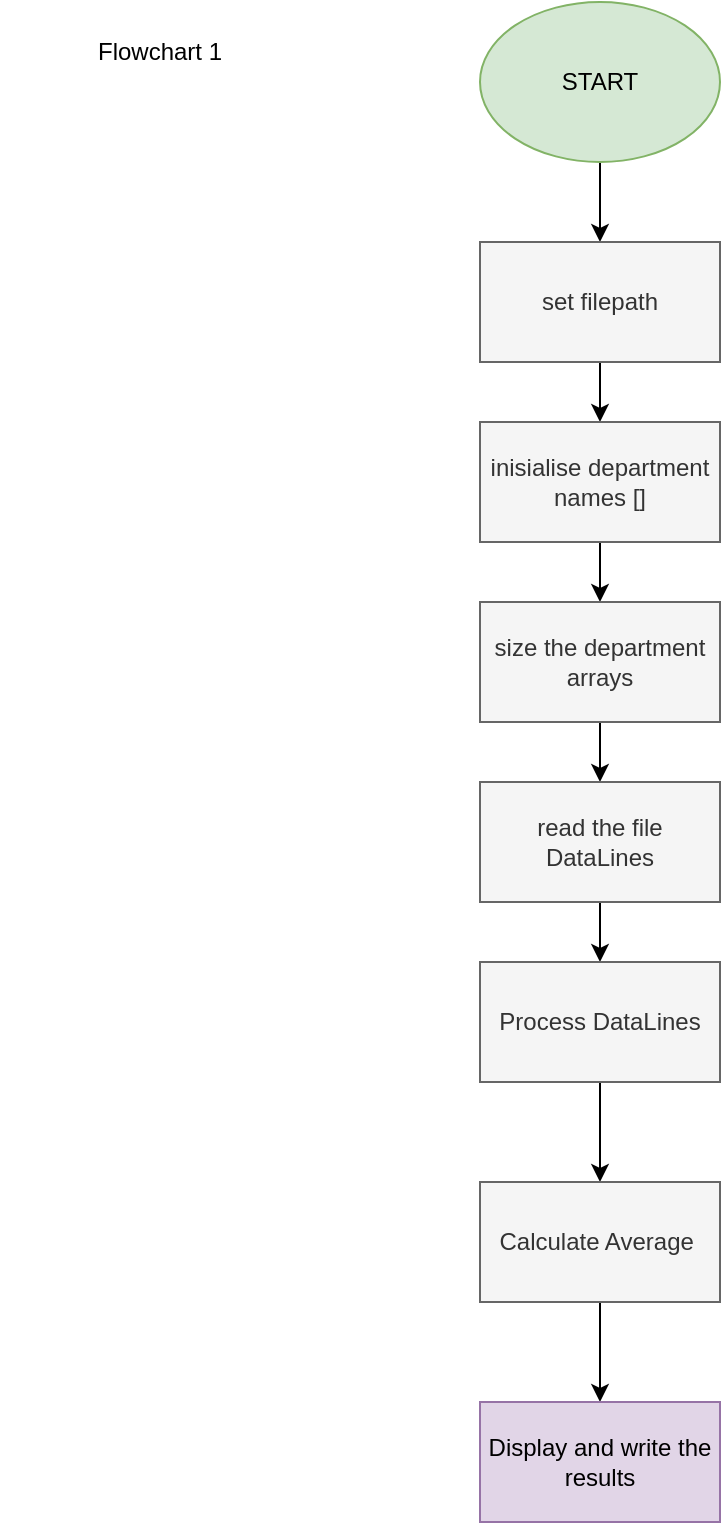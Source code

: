 <mxfile version="26.0.5">
  <diagram name="Page-1" id="GjQvqlZ3u6e4QCE1vR6E">
    <mxGraphModel dx="1434" dy="1872" grid="1" gridSize="10" guides="1" tooltips="1" connect="1" arrows="1" fold="1" page="1" pageScale="1" pageWidth="850" pageHeight="1100" math="0" shadow="0">
      <root>
        <mxCell id="0" />
        <mxCell id="1" parent="0" />
        <mxCell id="MPDyTKh0XUQju6JhhsTz-4" value="" style="edgeStyle=orthogonalEdgeStyle;rounded=0;orthogonalLoop=1;jettySize=auto;html=1;" edge="1" parent="1" source="MPDyTKh0XUQju6JhhsTz-1" target="MPDyTKh0XUQju6JhhsTz-3">
          <mxGeometry relative="1" as="geometry" />
        </mxCell>
        <mxCell id="MPDyTKh0XUQju6JhhsTz-1" value="START" style="ellipse;whiteSpace=wrap;html=1;fillColor=#d5e8d4;strokeColor=#82b366;" vertex="1" parent="1">
          <mxGeometry x="360" y="-1090" width="120" height="80" as="geometry" />
        </mxCell>
        <mxCell id="MPDyTKh0XUQju6JhhsTz-2" value="Flowchart 1" style="text;html=1;align=center;verticalAlign=middle;whiteSpace=wrap;rounded=0;" vertex="1" parent="1">
          <mxGeometry x="120" y="-1080" width="160" height="30" as="geometry" />
        </mxCell>
        <mxCell id="MPDyTKh0XUQju6JhhsTz-6" value="" style="edgeStyle=orthogonalEdgeStyle;rounded=0;orthogonalLoop=1;jettySize=auto;html=1;" edge="1" parent="1" source="MPDyTKh0XUQju6JhhsTz-3" target="MPDyTKh0XUQju6JhhsTz-5">
          <mxGeometry relative="1" as="geometry" />
        </mxCell>
        <mxCell id="MPDyTKh0XUQju6JhhsTz-3" value="set filepath" style="whiteSpace=wrap;html=1;fillColor=#f5f5f5;strokeColor=#666666;fontColor=#333333;" vertex="1" parent="1">
          <mxGeometry x="360" y="-970" width="120" height="60" as="geometry" />
        </mxCell>
        <mxCell id="MPDyTKh0XUQju6JhhsTz-8" value="" style="edgeStyle=orthogonalEdgeStyle;rounded=0;orthogonalLoop=1;jettySize=auto;html=1;" edge="1" parent="1" source="MPDyTKh0XUQju6JhhsTz-5" target="MPDyTKh0XUQju6JhhsTz-7">
          <mxGeometry relative="1" as="geometry" />
        </mxCell>
        <mxCell id="MPDyTKh0XUQju6JhhsTz-5" value="inisialise department names []" style="whiteSpace=wrap;html=1;fillColor=#f5f5f5;strokeColor=#666666;fontColor=#333333;" vertex="1" parent="1">
          <mxGeometry x="360" y="-880" width="120" height="60" as="geometry" />
        </mxCell>
        <mxCell id="MPDyTKh0XUQju6JhhsTz-10" value="" style="edgeStyle=orthogonalEdgeStyle;rounded=0;orthogonalLoop=1;jettySize=auto;html=1;" edge="1" parent="1" source="MPDyTKh0XUQju6JhhsTz-7" target="MPDyTKh0XUQju6JhhsTz-9">
          <mxGeometry relative="1" as="geometry" />
        </mxCell>
        <mxCell id="MPDyTKh0XUQju6JhhsTz-7" value="size the department arrays" style="whiteSpace=wrap;html=1;fillColor=#f5f5f5;strokeColor=#666666;fontColor=#333333;" vertex="1" parent="1">
          <mxGeometry x="360" y="-790" width="120" height="60" as="geometry" />
        </mxCell>
        <mxCell id="MPDyTKh0XUQju6JhhsTz-12" value="" style="edgeStyle=orthogonalEdgeStyle;rounded=0;orthogonalLoop=1;jettySize=auto;html=1;" edge="1" parent="1" source="MPDyTKh0XUQju6JhhsTz-9" target="MPDyTKh0XUQju6JhhsTz-11">
          <mxGeometry relative="1" as="geometry" />
        </mxCell>
        <mxCell id="MPDyTKh0XUQju6JhhsTz-9" value="read the file DataLines" style="whiteSpace=wrap;html=1;fillColor=#f5f5f5;strokeColor=#666666;fontColor=#333333;" vertex="1" parent="1">
          <mxGeometry x="360" y="-700" width="120" height="60" as="geometry" />
        </mxCell>
        <mxCell id="MPDyTKh0XUQju6JhhsTz-14" value="" style="edgeStyle=orthogonalEdgeStyle;rounded=0;orthogonalLoop=1;jettySize=auto;html=1;" edge="1" parent="1" source="MPDyTKh0XUQju6JhhsTz-11" target="MPDyTKh0XUQju6JhhsTz-13">
          <mxGeometry relative="1" as="geometry" />
        </mxCell>
        <mxCell id="MPDyTKh0XUQju6JhhsTz-11" value="Process DataLines" style="whiteSpace=wrap;html=1;fillColor=#f5f5f5;strokeColor=#666666;fontColor=#333333;" vertex="1" parent="1">
          <mxGeometry x="360" y="-610" width="120" height="60" as="geometry" />
        </mxCell>
        <mxCell id="MPDyTKh0XUQju6JhhsTz-16" value="" style="edgeStyle=orthogonalEdgeStyle;rounded=0;orthogonalLoop=1;jettySize=auto;html=1;" edge="1" parent="1" source="MPDyTKh0XUQju6JhhsTz-13" target="MPDyTKh0XUQju6JhhsTz-15">
          <mxGeometry relative="1" as="geometry" />
        </mxCell>
        <mxCell id="MPDyTKh0XUQju6JhhsTz-13" value="Calculate Average&amp;nbsp;" style="whiteSpace=wrap;html=1;fillColor=#f5f5f5;strokeColor=#666666;fontColor=#333333;" vertex="1" parent="1">
          <mxGeometry x="360" y="-500" width="120" height="60" as="geometry" />
        </mxCell>
        <mxCell id="MPDyTKh0XUQju6JhhsTz-15" value="Display and write the results" style="whiteSpace=wrap;html=1;fillColor=#e1d5e7;strokeColor=#9673a6;" vertex="1" parent="1">
          <mxGeometry x="360" y="-390" width="120" height="60" as="geometry" />
        </mxCell>
      </root>
    </mxGraphModel>
  </diagram>
</mxfile>
